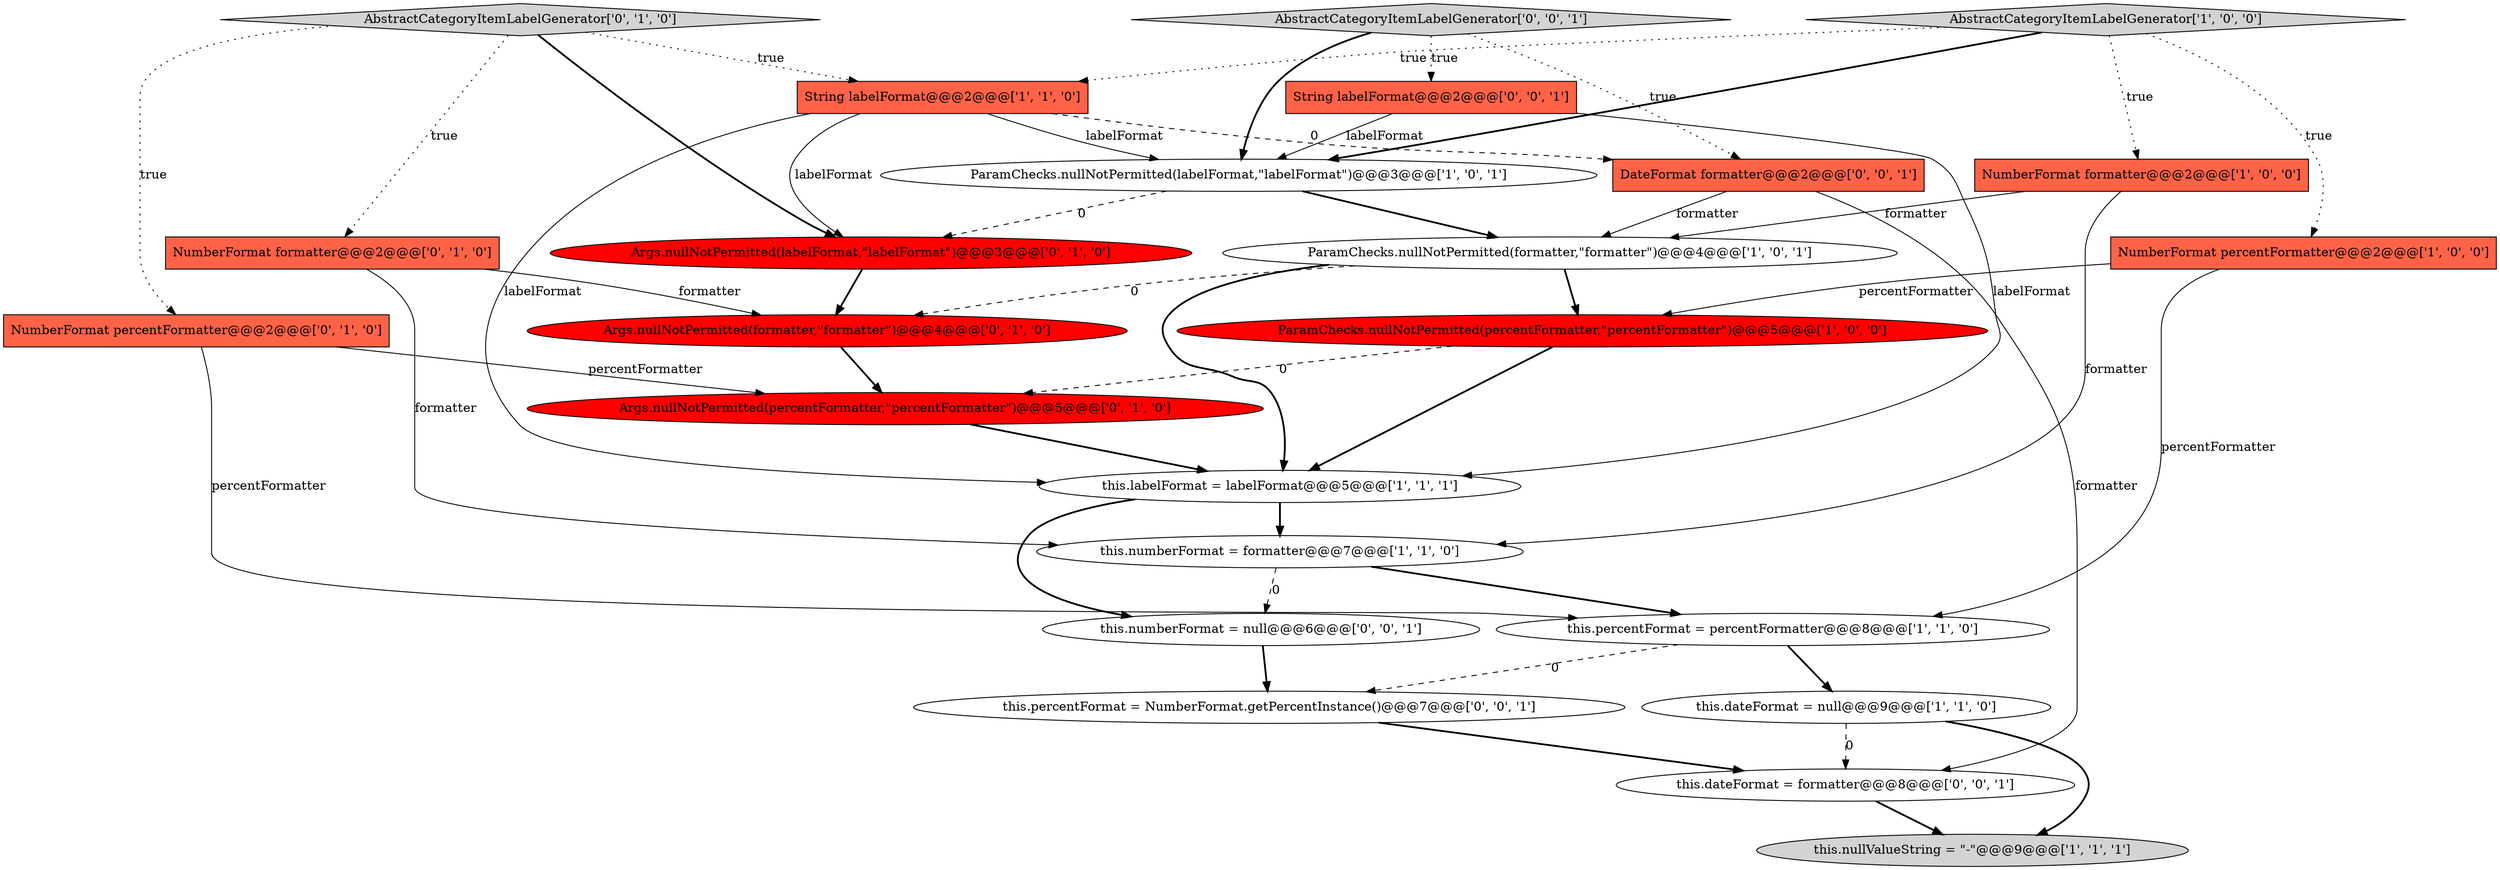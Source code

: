 digraph {
10 [style = filled, label = "this.nullValueString = \"-\"@@@9@@@['1', '1', '1']", fillcolor = lightgray, shape = ellipse image = "AAA0AAABBB1BBB"];
18 [style = filled, label = "this.percentFormat = NumberFormat.getPercentInstance()@@@7@@@['0', '0', '1']", fillcolor = white, shape = ellipse image = "AAA0AAABBB3BBB"];
5 [style = filled, label = "this.dateFormat = null@@@9@@@['1', '1', '0']", fillcolor = white, shape = ellipse image = "AAA0AAABBB1BBB"];
9 [style = filled, label = "this.numberFormat = formatter@@@7@@@['1', '1', '0']", fillcolor = white, shape = ellipse image = "AAA0AAABBB1BBB"];
11 [style = filled, label = "AbstractCategoryItemLabelGenerator['1', '0', '0']", fillcolor = lightgray, shape = diamond image = "AAA0AAABBB1BBB"];
16 [style = filled, label = "Args.nullNotPermitted(formatter,\"formatter\")@@@4@@@['0', '1', '0']", fillcolor = red, shape = ellipse image = "AAA1AAABBB2BBB"];
21 [style = filled, label = "DateFormat formatter@@@2@@@['0', '0', '1']", fillcolor = tomato, shape = box image = "AAA0AAABBB3BBB"];
1 [style = filled, label = "NumberFormat formatter@@@2@@@['1', '0', '0']", fillcolor = tomato, shape = box image = "AAA0AAABBB1BBB"];
22 [style = filled, label = "this.numberFormat = null@@@6@@@['0', '0', '1']", fillcolor = white, shape = ellipse image = "AAA0AAABBB3BBB"];
14 [style = filled, label = "NumberFormat percentFormatter@@@2@@@['0', '1', '0']", fillcolor = tomato, shape = box image = "AAA0AAABBB2BBB"];
19 [style = filled, label = "String labelFormat@@@2@@@['0', '0', '1']", fillcolor = tomato, shape = box image = "AAA0AAABBB3BBB"];
20 [style = filled, label = "this.dateFormat = formatter@@@8@@@['0', '0', '1']", fillcolor = white, shape = ellipse image = "AAA0AAABBB3BBB"];
8 [style = filled, label = "String labelFormat@@@2@@@['1', '1', '0']", fillcolor = tomato, shape = box image = "AAA0AAABBB1BBB"];
7 [style = filled, label = "this.labelFormat = labelFormat@@@5@@@['1', '1', '1']", fillcolor = white, shape = ellipse image = "AAA0AAABBB1BBB"];
4 [style = filled, label = "ParamChecks.nullNotPermitted(percentFormatter,\"percentFormatter\")@@@5@@@['1', '0', '0']", fillcolor = red, shape = ellipse image = "AAA1AAABBB1BBB"];
6 [style = filled, label = "ParamChecks.nullNotPermitted(formatter,\"formatter\")@@@4@@@['1', '0', '1']", fillcolor = white, shape = ellipse image = "AAA0AAABBB1BBB"];
13 [style = filled, label = "Args.nullNotPermitted(percentFormatter,\"percentFormatter\")@@@5@@@['0', '1', '0']", fillcolor = red, shape = ellipse image = "AAA1AAABBB2BBB"];
12 [style = filled, label = "Args.nullNotPermitted(labelFormat,\"labelFormat\")@@@3@@@['0', '1', '0']", fillcolor = red, shape = ellipse image = "AAA1AAABBB2BBB"];
17 [style = filled, label = "AbstractCategoryItemLabelGenerator['0', '1', '0']", fillcolor = lightgray, shape = diamond image = "AAA0AAABBB2BBB"];
0 [style = filled, label = "NumberFormat percentFormatter@@@2@@@['1', '0', '0']", fillcolor = tomato, shape = box image = "AAA0AAABBB1BBB"];
3 [style = filled, label = "this.percentFormat = percentFormatter@@@8@@@['1', '1', '0']", fillcolor = white, shape = ellipse image = "AAA0AAABBB1BBB"];
23 [style = filled, label = "AbstractCategoryItemLabelGenerator['0', '0', '1']", fillcolor = lightgray, shape = diamond image = "AAA0AAABBB3BBB"];
2 [style = filled, label = "ParamChecks.nullNotPermitted(labelFormat,\"labelFormat\")@@@3@@@['1', '0', '1']", fillcolor = white, shape = ellipse image = "AAA0AAABBB1BBB"];
15 [style = filled, label = "NumberFormat formatter@@@2@@@['0', '1', '0']", fillcolor = tomato, shape = box image = "AAA0AAABBB2BBB"];
8->12 [style = solid, label="labelFormat"];
5->10 [style = bold, label=""];
16->13 [style = bold, label=""];
21->20 [style = solid, label="formatter"];
19->7 [style = solid, label="labelFormat"];
15->16 [style = solid, label="formatter"];
2->6 [style = bold, label=""];
11->1 [style = dotted, label="true"];
3->18 [style = dashed, label="0"];
23->21 [style = dotted, label="true"];
17->14 [style = dotted, label="true"];
2->12 [style = dashed, label="0"];
9->22 [style = dashed, label="0"];
8->2 [style = solid, label="labelFormat"];
0->3 [style = solid, label="percentFormatter"];
1->6 [style = solid, label="formatter"];
12->16 [style = bold, label=""];
23->19 [style = dotted, label="true"];
8->21 [style = dashed, label="0"];
19->2 [style = solid, label="labelFormat"];
11->2 [style = bold, label=""];
4->7 [style = bold, label=""];
5->20 [style = dashed, label="0"];
20->10 [style = bold, label=""];
7->9 [style = bold, label=""];
14->3 [style = solid, label="percentFormatter"];
6->4 [style = bold, label=""];
7->22 [style = bold, label=""];
1->9 [style = solid, label="formatter"];
14->13 [style = solid, label="percentFormatter"];
8->7 [style = solid, label="labelFormat"];
3->5 [style = bold, label=""];
17->12 [style = bold, label=""];
22->18 [style = bold, label=""];
18->20 [style = bold, label=""];
17->8 [style = dotted, label="true"];
17->15 [style = dotted, label="true"];
6->16 [style = dashed, label="0"];
13->7 [style = bold, label=""];
11->0 [style = dotted, label="true"];
21->6 [style = solid, label="formatter"];
15->9 [style = solid, label="formatter"];
0->4 [style = solid, label="percentFormatter"];
9->3 [style = bold, label=""];
11->8 [style = dotted, label="true"];
23->2 [style = bold, label=""];
6->7 [style = bold, label=""];
4->13 [style = dashed, label="0"];
}
